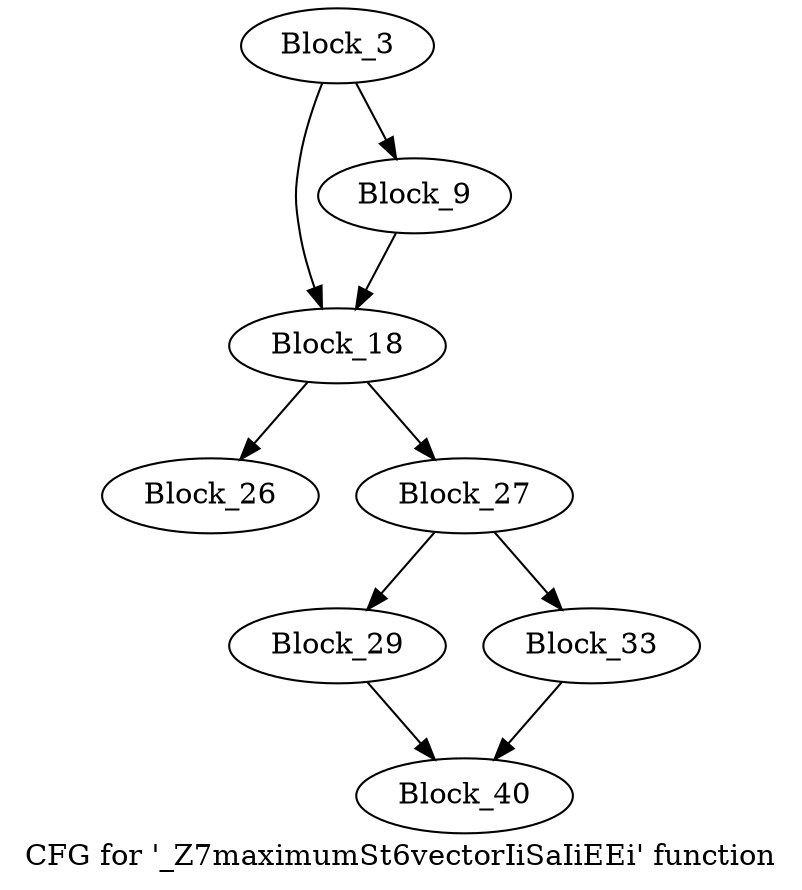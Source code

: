 digraph "CFG for '_Z7maximumSt6vectorIiSaIiEEi' function" {
	label="CFG for '_Z7maximumSt6vectorIiSaIiEEi' function";

	block_3 [label="Block_3"];
	block_3:s0 -> block_18;
	block_3:s1 -> block_9;
	block_9 [label="Block_9"];
	block_9 -> block_18;
	block_18 [label="Block_18"];
	block_18:s0 -> block_26;
	block_18:s1 -> block_27;
	block_26 [label="Block_26"];
	block_27 [label="Block_27"];
	block_27:s0 -> block_29;
	block_27:s1 -> block_33;
	block_29 [label="Block_29"];
	block_29 -> block_40;
	block_33 [label="Block_33"];
	block_33 -> block_40;
	block_40 [label="Block_40"];
}
